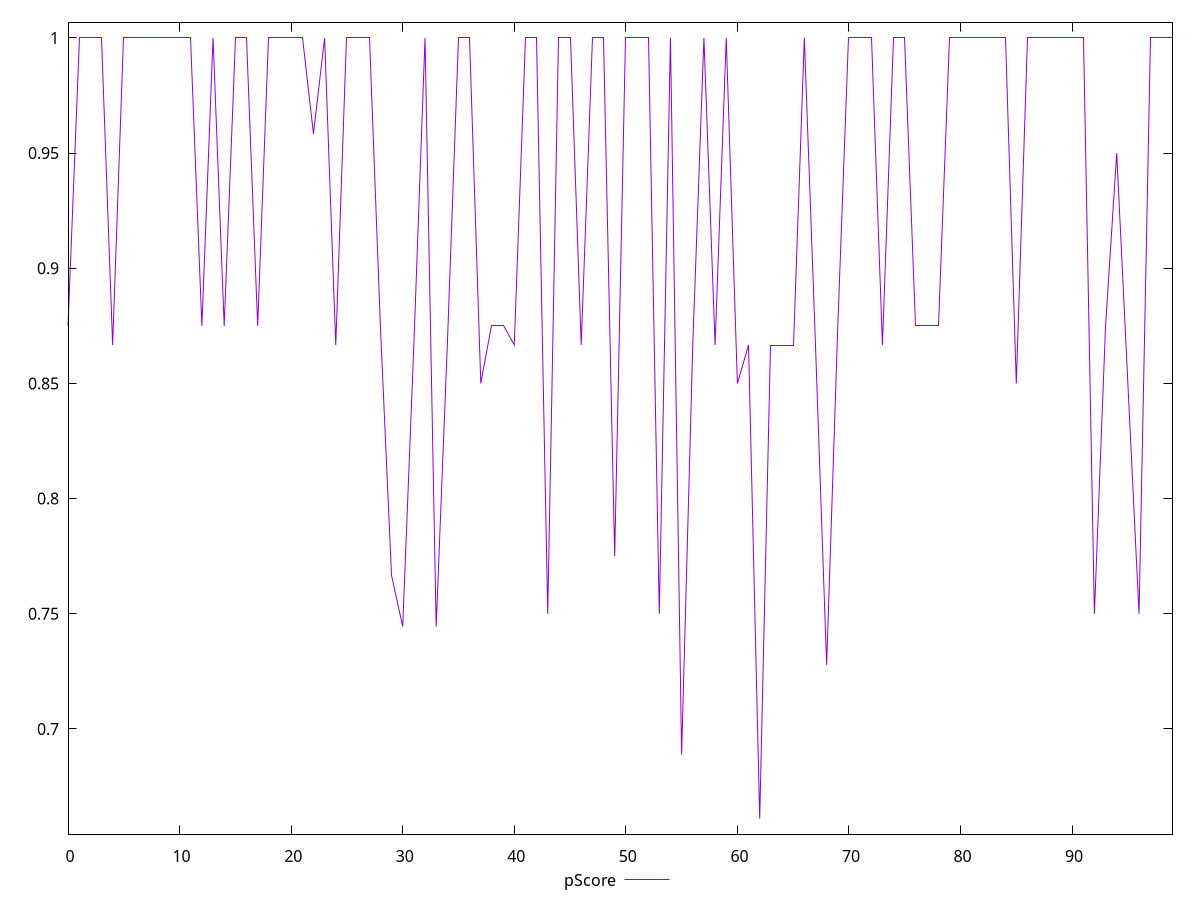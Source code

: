 reset

$pScore <<EOF
0 0.875
1 1
2 1
3 1
4 0.8666666666666667
5 1
6 1
7 1
8 1
9 1
10 1
11 1
12 0.875
13 1
14 0.875
15 1
16 1
17 0.875
18 1
19 1
20 1
21 1
22 0.9583333333333334
23 1
24 0.8666666666666667
25 1
26 1
27 1
28 0.875
29 0.7666666666666666
30 0.7444444444444445
31 0.8666666666666667
32 1
33 0.7444444444444445
34 0.8666666666666667
35 1
36 1
37 0.85
38 0.875
39 0.875
40 0.8666666666666667
41 1
42 1
43 0.75
44 1
45 1
46 0.8666666666666667
47 1
48 1
49 0.775
50 1
51 1
52 1
53 0.75
54 1
55 0.6888888888888889
56 0.8666666666666667
57 1
58 0.8666666666666667
59 1
60 0.85
61 0.8666666666666667
62 0.6611111111111111
63 0.8666666666666667
64 0.8666666666666667
65 0.8666666666666667
66 1
67 0.8666666666666667
68 0.7277777777777777
69 0.875
70 1
71 1
72 1
73 0.8666666666666667
74 1
75 1
76 0.875
77 0.875
78 0.875
79 1
80 1
81 1
82 1
83 1
84 1
85 0.85
86 1
87 1
88 1
89 1
90 1
91 1
92 0.75
93 0.875
94 0.95
95 0.85
96 0.75
97 1
98 1
99 1
EOF

set key outside below
set xrange [0:99]
set yrange [0.6543333333333333:1.0067777777777778]
set trange [0.6543333333333333:1.0067777777777778]
set terminal svg size 640, 500 enhanced background rgb 'white'
set output "report_00013_2021-02-09T12-04-24.940Z/offscreen-images/samples/pages+cached+noadtech/pScore/values.svg"

plot $pScore title "pScore" with line

reset
